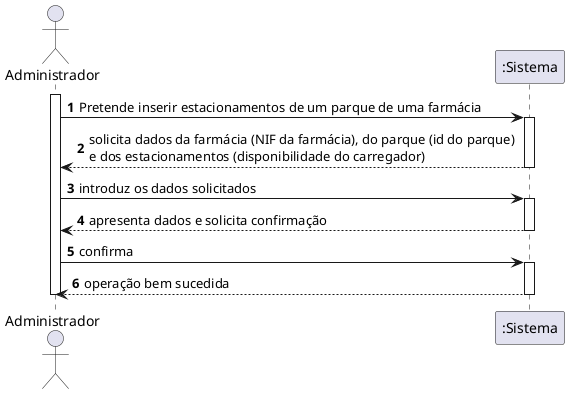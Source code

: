 @startuml
autonumber
actor "Administrador" as ADM

activate ADM
ADM -> ":Sistema" : Pretende inserir estacionamentos de um parque de uma farmácia
activate ":Sistema"

":Sistema" --> ADM : solicita dados da farmácia (NIF da farmácia), do parque (id do parque) \ne dos estacionamentos (disponibilidade do carregador)
deactivate ":Sistema"

ADM -> ":Sistema" : introduz os dados solicitados
activate ":Sistema"

":Sistema" --> ADM : apresenta dados e solicita confirmação
deactivate ":Sistema"

ADM -> ":Sistema" : confirma
activate ":Sistema"
":Sistema" --> ADM : operação bem sucedida
deactivate ":Sistema"

deactivate ADM
@enduml
